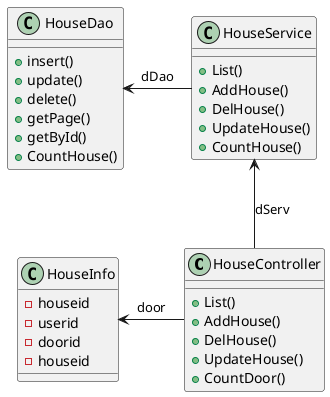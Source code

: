 @startuml

class HouseController {
+List()
+AddHouse()
+DelHouse()
+UpdateHouse()
+CountDoor()
}

class HouseService{
+List()
+AddHouse()
+DelHouse()
+UpdateHouse()
+CountHouse()
}

class HouseDao{
+insert()
+update()
+delete()
+getPage()
+getById()
+CountHouse()
}

class HouseInfo{
-houseid
-userid
-doorid
-houseid
}
HouseService <-- HouseController:dServ
HouseInfo<- HouseController:door
HouseDao<- HouseService:dDao
@enduml